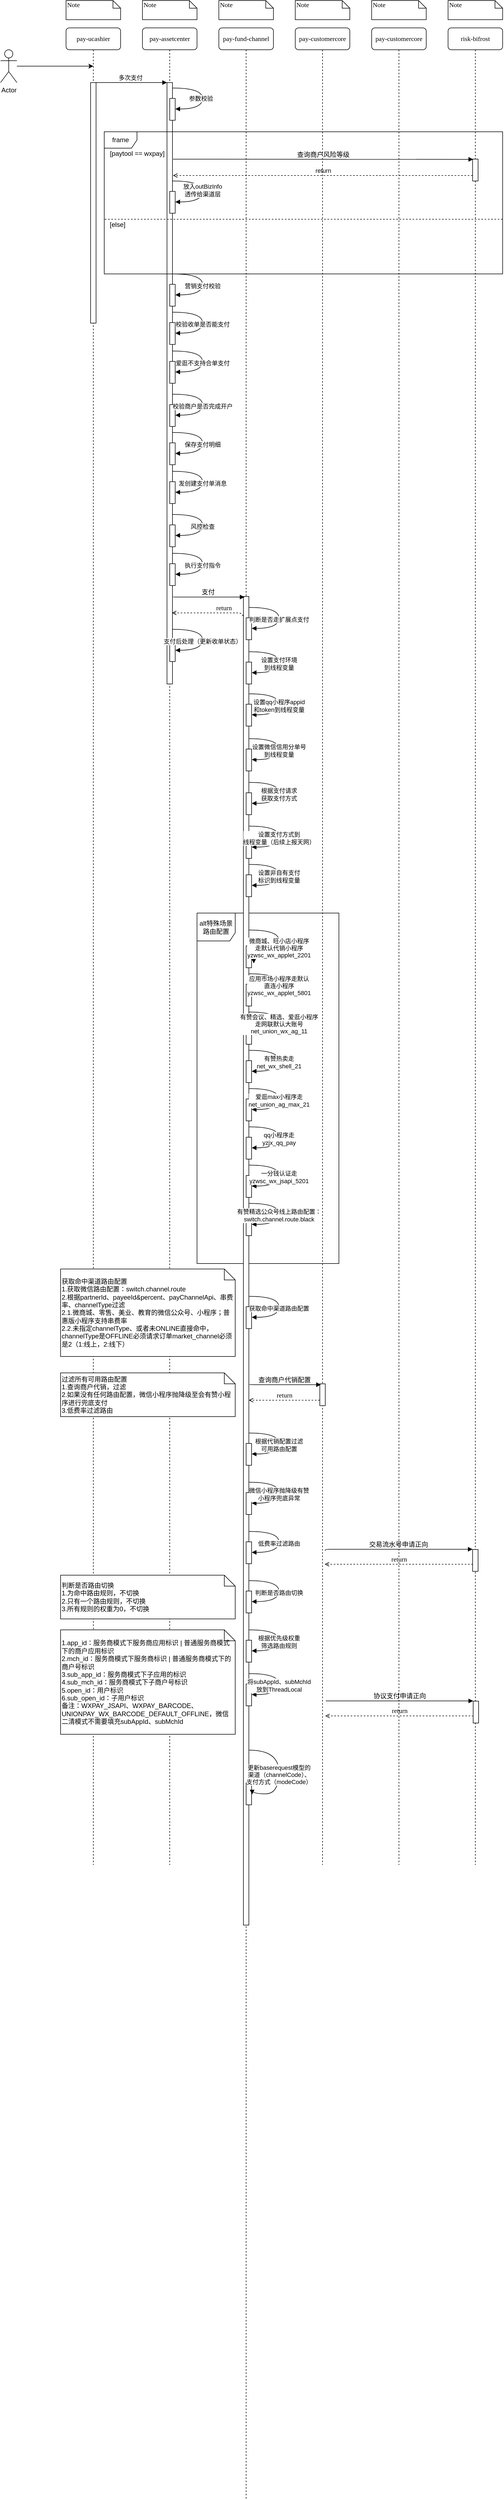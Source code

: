 <mxfile version="14.9.9" type="github">
  <diagram id="kW06Qgidbk0OTePyhjzd" name="第 1 页">
    <mxGraphModel dx="1426" dy="771" grid="1" gridSize="10" guides="1" tooltips="1" connect="1" arrows="1" fold="1" page="1" pageScale="1" pageWidth="2500" pageHeight="4000" math="0" shadow="0">
      <root>
        <mxCell id="0" />
        <mxCell id="1" parent="0" />
        <mxCell id="lfuquiuAlMo9zvZJqDUm-1" value="alt特殊场景路由配置" style="shape=umlFrame;whiteSpace=wrap;html=1;width=70;height=51;" vertex="1" parent="1">
          <mxGeometry x="760" y="1789" width="260" height="641" as="geometry" />
        </mxCell>
        <mxCell id="XzQIP6qpDgnseQ4LIaWj-1" value="&lt;span&gt;&lt;font style=&quot;font-size: 12px&quot;&gt;pay-assetcenter&lt;/font&gt;&lt;/span&gt;" style="shape=umlLifeline;perimeter=lifelinePerimeter;whiteSpace=wrap;html=1;container=0;collapsible=0;recursiveResize=0;outlineConnect=0;rounded=1;shadow=0;comic=0;labelBackgroundColor=none;strokeWidth=1;fontFamily=Verdana;fontSize=12;align=center;" parent="1" vertex="1">
          <mxGeometry x="660" y="170" width="100" height="3360" as="geometry" />
        </mxCell>
        <mxCell id="XzQIP6qpDgnseQ4LIaWj-2" value="" style="html=1;points=[];perimeter=orthogonalPerimeter;rounded=0;shadow=0;comic=0;labelBackgroundColor=none;strokeWidth=1;fontFamily=Verdana;fontSize=12;align=center;" parent="1" vertex="1">
          <mxGeometry x="705" y="270" width="10" height="1100" as="geometry" />
        </mxCell>
        <mxCell id="XzQIP6qpDgnseQ4LIaWj-3" value="risk-bifrost" style="shape=umlLifeline;perimeter=lifelinePerimeter;whiteSpace=wrap;html=1;container=0;collapsible=0;recursiveResize=0;outlineConnect=0;rounded=1;shadow=0;comic=0;labelBackgroundColor=none;strokeWidth=1;fontFamily=Verdana;fontSize=12;align=center;" parent="1" vertex="1">
          <mxGeometry x="1220" y="170" width="100" height="3360" as="geometry" />
        </mxCell>
        <mxCell id="XzQIP6qpDgnseQ4LIaWj-4" value="pay-fund-channel" style="shape=umlLifeline;perimeter=lifelinePerimeter;whiteSpace=wrap;html=1;container=1;collapsible=0;recursiveResize=0;outlineConnect=0;rounded=1;shadow=0;comic=0;labelBackgroundColor=none;strokeWidth=1;fontFamily=Verdana;fontSize=12;align=center;" parent="1" vertex="1">
          <mxGeometry x="800" y="170" width="100" height="4520" as="geometry" />
        </mxCell>
        <mxCell id="XzQIP6qpDgnseQ4LIaWj-6" value="pay-customercore" style="shape=umlLifeline;perimeter=lifelinePerimeter;whiteSpace=wrap;html=1;container=1;collapsible=0;recursiveResize=0;outlineConnect=0;rounded=1;shadow=0;comic=0;labelBackgroundColor=none;strokeWidth=1;fontFamily=Verdana;fontSize=12;align=center;" parent="1" vertex="1">
          <mxGeometry x="1080" y="170" width="100" height="3360" as="geometry" />
        </mxCell>
        <mxCell id="XzQIP6qpDgnseQ4LIaWj-10" value="&lt;font style=&quot;font-size: 12px&quot;&gt;pay-ucashier&lt;/font&gt;" style="shape=umlLifeline;perimeter=lifelinePerimeter;whiteSpace=wrap;html=1;container=1;collapsible=0;recursiveResize=0;outlineConnect=0;rounded=1;shadow=0;comic=0;labelBackgroundColor=none;strokeWidth=1;fontFamily=Verdana;fontSize=12;align=center;" parent="1" vertex="1">
          <mxGeometry x="520" y="170" width="100" height="3360" as="geometry" />
        </mxCell>
        <mxCell id="XzQIP6qpDgnseQ4LIaWj-11" value="" style="html=1;points=[];perimeter=orthogonalPerimeter;rounded=0;shadow=0;comic=0;labelBackgroundColor=none;strokeWidth=1;fontFamily=Verdana;fontSize=12;align=center;" parent="XzQIP6qpDgnseQ4LIaWj-10" vertex="1">
          <mxGeometry x="45" y="100" width="10" height="440" as="geometry" />
        </mxCell>
        <mxCell id="XzQIP6qpDgnseQ4LIaWj-12" value="Note" style="shape=note;whiteSpace=wrap;html=1;size=14;verticalAlign=top;align=left;spacingTop=-6;rounded=0;shadow=0;comic=0;labelBackgroundColor=none;strokeWidth=1;fontFamily=Verdana;fontSize=12" parent="1" vertex="1">
          <mxGeometry x="520" y="120" width="100" height="35" as="geometry" />
        </mxCell>
        <mxCell id="XzQIP6qpDgnseQ4LIaWj-13" value="Note" style="shape=note;whiteSpace=wrap;html=1;size=14;verticalAlign=top;align=left;spacingTop=-6;rounded=0;shadow=0;comic=0;labelBackgroundColor=none;strokeWidth=1;fontFamily=Verdana;fontSize=12" parent="1" vertex="1">
          <mxGeometry x="660" y="120" width="100" height="35" as="geometry" />
        </mxCell>
        <mxCell id="XzQIP6qpDgnseQ4LIaWj-14" value="Note" style="shape=note;whiteSpace=wrap;html=1;size=14;verticalAlign=top;align=left;spacingTop=-6;rounded=0;shadow=0;comic=0;labelBackgroundColor=none;strokeWidth=1;fontFamily=Verdana;fontSize=12" parent="1" vertex="1">
          <mxGeometry x="800" y="120" width="100" height="35" as="geometry" />
        </mxCell>
        <mxCell id="XzQIP6qpDgnseQ4LIaWj-15" value="Note" style="shape=note;whiteSpace=wrap;html=1;size=14;verticalAlign=top;align=left;spacingTop=-6;rounded=0;shadow=0;comic=0;labelBackgroundColor=none;strokeWidth=1;fontFamily=Verdana;fontSize=12" parent="1" vertex="1">
          <mxGeometry x="940" y="120" width="100" height="35" as="geometry" />
        </mxCell>
        <mxCell id="XzQIP6qpDgnseQ4LIaWj-16" value="Note" style="shape=note;whiteSpace=wrap;html=1;size=14;verticalAlign=top;align=left;spacingTop=-6;rounded=0;shadow=0;comic=0;labelBackgroundColor=none;strokeWidth=1;fontFamily=Verdana;fontSize=12" parent="1" vertex="1">
          <mxGeometry x="1080" y="120" width="100" height="35" as="geometry" />
        </mxCell>
        <mxCell id="XzQIP6qpDgnseQ4LIaWj-17" value="Note" style="shape=note;whiteSpace=wrap;html=1;size=14;verticalAlign=top;align=left;spacingTop=-6;rounded=0;shadow=0;comic=0;labelBackgroundColor=none;strokeWidth=1;fontFamily=Verdana;fontSize=12" parent="1" vertex="1">
          <mxGeometry x="1220" y="120" width="100" height="35" as="geometry" />
        </mxCell>
        <mxCell id="XzQIP6qpDgnseQ4LIaWj-18" value="" style="html=1;points=[];perimeter=orthogonalPerimeter;rounded=0;shadow=0;comic=0;labelBackgroundColor=none;strokeWidth=1;fontFamily=Verdana;fontSize=12;align=center;" parent="1" vertex="1">
          <mxGeometry x="1265" y="410" width="10" height="40" as="geometry" />
        </mxCell>
        <mxCell id="XzQIP6qpDgnseQ4LIaWj-19" value="查询商户风险等级" style="html=1;verticalAlign=bottom;endArrow=block;labelBackgroundColor=none;fontFamily=Verdana;fontSize=12;edgeStyle=elbowEdgeStyle;elbow=vertical;entryX=0.1;entryY=0.025;entryDx=0;entryDy=0;entryPerimeter=0;exitX=1.1;exitY=0.182;exitDx=0;exitDy=0;exitPerimeter=0;" parent="1" target="XzQIP6qpDgnseQ4LIaWj-18" edge="1">
          <mxGeometry relative="1" as="geometry">
            <mxPoint x="716" y="410.08" as="sourcePoint" />
            <mxPoint x="980" y="490" as="targetPoint" />
          </mxGeometry>
        </mxCell>
        <mxCell id="XzQIP6qpDgnseQ4LIaWj-20" value="多次支付" style="html=1;verticalAlign=bottom;endArrow=block;entryX=0;entryY=0;entryDx=0;entryDy=0;entryPerimeter=0;" parent="1" target="XzQIP6qpDgnseQ4LIaWj-2" edge="1">
          <mxGeometry width="80" relative="1" as="geometry">
            <mxPoint x="570" y="270" as="sourcePoint" />
            <mxPoint x="700" y="270" as="targetPoint" />
          </mxGeometry>
        </mxCell>
        <mxCell id="XzQIP6qpDgnseQ4LIaWj-21" value="" style="html=1;points=[];perimeter=orthogonalPerimeter;rounded=0;shadow=0;comic=0;labelBackgroundColor=none;strokeWidth=1;fontFamily=Verdana;fontSize=12;align=center;" parent="1" vertex="1">
          <mxGeometry x="710" y="299" width="10" height="40" as="geometry" />
        </mxCell>
        <mxCell id="XzQIP6qpDgnseQ4LIaWj-22" value="" style="html=1;verticalAlign=bottom;endArrow=block;labelBackgroundColor=none;fontFamily=Verdana;fontSize=12;elbow=vertical;edgeStyle=orthogonalEdgeStyle;curved=1;entryX=1;entryY=0.286;entryPerimeter=0;exitX=1.038;exitY=0.345;exitPerimeter=0;" parent="1" edge="1">
          <mxGeometry relative="1" as="geometry">
            <mxPoint x="715.333" y="280" as="sourcePoint" />
            <mxPoint x="720.333" y="318.333" as="targetPoint" />
            <Array as="points">
              <mxPoint x="770" y="280" />
              <mxPoint x="770" y="318" />
            </Array>
          </mxGeometry>
        </mxCell>
        <mxCell id="XzQIP6qpDgnseQ4LIaWj-23" value="参数校验" style="edgeLabel;html=1;align=center;verticalAlign=middle;resizable=0;points=[];" parent="XzQIP6qpDgnseQ4LIaWj-22" vertex="1" connectable="0">
          <mxGeometry x="0.033" y="-3" relative="1" as="geometry">
            <mxPoint as="offset" />
          </mxGeometry>
        </mxCell>
        <mxCell id="XzQIP6qpDgnseQ4LIaWj-24" value="return" style="html=1;verticalAlign=bottom;endArrow=open;dashed=1;endSize=6;entryX=1.1;entryY=0.25;entryDx=0;entryDy=0;entryPerimeter=0;" parent="1" edge="1">
          <mxGeometry relative="1" as="geometry">
            <mxPoint x="1265" y="440" as="sourcePoint" />
            <mxPoint x="716" y="440" as="targetPoint" />
          </mxGeometry>
        </mxCell>
        <mxCell id="XzQIP6qpDgnseQ4LIaWj-25" value="" style="html=1;points=[];perimeter=orthogonalPerimeter;rounded=0;shadow=0;comic=0;labelBackgroundColor=none;strokeWidth=1;fontFamily=Verdana;fontSize=12;align=center;" parent="1" vertex="1">
          <mxGeometry x="710" y="469" width="10" height="40" as="geometry" />
        </mxCell>
        <mxCell id="XzQIP6qpDgnseQ4LIaWj-26" value="" style="html=1;verticalAlign=bottom;endArrow=block;labelBackgroundColor=none;fontFamily=Verdana;fontSize=12;elbow=vertical;edgeStyle=orthogonalEdgeStyle;curved=1;entryX=1;entryY=0.286;entryPerimeter=0;exitX=1.038;exitY=0.345;exitPerimeter=0;" parent="1" edge="1">
          <mxGeometry relative="1" as="geometry">
            <mxPoint x="715.333" y="450" as="sourcePoint" />
            <mxPoint x="720.333" y="488.333" as="targetPoint" />
            <Array as="points">
              <mxPoint x="770" y="450" />
              <mxPoint x="770" y="488" />
            </Array>
          </mxGeometry>
        </mxCell>
        <mxCell id="XzQIP6qpDgnseQ4LIaWj-27" value="放入outBizInfo&lt;br&gt;透传给渠道层" style="edgeLabel;html=1;align=center;verticalAlign=middle;resizable=0;points=[];" parent="XzQIP6qpDgnseQ4LIaWj-26" vertex="1" connectable="0">
          <mxGeometry x="0.005" relative="1" as="geometry">
            <mxPoint as="offset" />
          </mxGeometry>
        </mxCell>
        <mxCell id="XzQIP6qpDgnseQ4LIaWj-28" value="" style="endArrow=none;html=1;edgeStyle=orthogonalEdgeStyle;dashed=1;" parent="1" edge="1">
          <mxGeometry relative="1" as="geometry">
            <mxPoint x="591" y="520" as="sourcePoint" />
            <mxPoint x="1320" y="520" as="targetPoint" />
          </mxGeometry>
        </mxCell>
        <mxCell id="XzQIP6qpDgnseQ4LIaWj-29" value="[else]" style="text;html=1;align=center;verticalAlign=middle;resizable=0;points=[];autosize=1;strokeColor=none;" parent="1" vertex="1">
          <mxGeometry x="594" y="520" width="40" height="20" as="geometry" />
        </mxCell>
        <mxCell id="XzQIP6qpDgnseQ4LIaWj-30" value="" style="html=1;points=[];perimeter=orthogonalPerimeter;rounded=0;shadow=0;comic=0;labelBackgroundColor=none;strokeWidth=1;fontFamily=Verdana;fontSize=12;align=center;" parent="1" vertex="1">
          <mxGeometry x="710" y="639" width="10" height="40" as="geometry" />
        </mxCell>
        <mxCell id="XzQIP6qpDgnseQ4LIaWj-31" value="" style="html=1;verticalAlign=bottom;endArrow=block;labelBackgroundColor=none;fontFamily=Verdana;fontSize=12;elbow=vertical;edgeStyle=orthogonalEdgeStyle;curved=1;entryX=1;entryY=0.286;entryPerimeter=0;exitX=1.038;exitY=0.345;exitPerimeter=0;" parent="1" edge="1">
          <mxGeometry relative="1" as="geometry">
            <mxPoint x="715.333" y="620" as="sourcePoint" />
            <mxPoint x="720.333" y="658.333" as="targetPoint" />
            <Array as="points">
              <mxPoint x="770" y="620" />
              <mxPoint x="770" y="658" />
            </Array>
          </mxGeometry>
        </mxCell>
        <mxCell id="XzQIP6qpDgnseQ4LIaWj-32" value="营销支付校验" style="edgeLabel;html=1;align=center;verticalAlign=middle;resizable=0;points=[];" parent="XzQIP6qpDgnseQ4LIaWj-31" vertex="1" connectable="0">
          <mxGeometry x="0.075" relative="1" as="geometry">
            <mxPoint as="offset" />
          </mxGeometry>
        </mxCell>
        <mxCell id="XzQIP6qpDgnseQ4LIaWj-33" value="" style="html=1;points=[];perimeter=orthogonalPerimeter;rounded=0;shadow=0;comic=0;labelBackgroundColor=none;strokeWidth=1;fontFamily=Verdana;fontSize=12;align=center;" parent="1" vertex="1">
          <mxGeometry x="710" y="709" width="10" height="40" as="geometry" />
        </mxCell>
        <mxCell id="XzQIP6qpDgnseQ4LIaWj-34" value="" style="html=1;verticalAlign=bottom;endArrow=block;labelBackgroundColor=none;fontFamily=Verdana;fontSize=12;elbow=vertical;edgeStyle=orthogonalEdgeStyle;curved=1;entryX=1;entryY=0.286;entryPerimeter=0;exitX=1.038;exitY=0.345;exitPerimeter=0;" parent="1" edge="1">
          <mxGeometry relative="1" as="geometry">
            <mxPoint x="715.333" y="690" as="sourcePoint" />
            <mxPoint x="720.333" y="728.333" as="targetPoint" />
            <Array as="points">
              <mxPoint x="770" y="690" />
              <mxPoint x="770" y="728" />
            </Array>
          </mxGeometry>
        </mxCell>
        <mxCell id="XzQIP6qpDgnseQ4LIaWj-35" value="校验收单是否能支付" style="edgeLabel;html=1;align=center;verticalAlign=middle;resizable=0;points=[];" parent="XzQIP6qpDgnseQ4LIaWj-34" vertex="1" connectable="0">
          <mxGeometry x="0.075" relative="1" as="geometry">
            <mxPoint as="offset" />
          </mxGeometry>
        </mxCell>
        <mxCell id="XzQIP6qpDgnseQ4LIaWj-36" value="" style="html=1;points=[];perimeter=orthogonalPerimeter;rounded=0;shadow=0;comic=0;labelBackgroundColor=none;strokeWidth=1;fontFamily=Verdana;fontSize=12;align=center;" parent="1" vertex="1">
          <mxGeometry x="710" y="780" width="10" height="40" as="geometry" />
        </mxCell>
        <mxCell id="XzQIP6qpDgnseQ4LIaWj-37" value="" style="html=1;verticalAlign=bottom;endArrow=block;labelBackgroundColor=none;fontFamily=Verdana;fontSize=12;elbow=vertical;edgeStyle=orthogonalEdgeStyle;curved=1;entryX=1;entryY=0.286;entryPerimeter=0;exitX=1.038;exitY=0.345;exitPerimeter=0;" parent="1" edge="1">
          <mxGeometry relative="1" as="geometry">
            <mxPoint x="715.333" y="761" as="sourcePoint" />
            <mxPoint x="720.333" y="799.333" as="targetPoint" />
            <Array as="points">
              <mxPoint x="770" y="761" />
              <mxPoint x="770" y="799" />
            </Array>
          </mxGeometry>
        </mxCell>
        <mxCell id="XzQIP6qpDgnseQ4LIaWj-38" value="爱逛不支持合单支付" style="edgeLabel;html=1;align=center;verticalAlign=middle;resizable=0;points=[];" parent="XzQIP6qpDgnseQ4LIaWj-37" vertex="1" connectable="0">
          <mxGeometry x="0.075" relative="1" as="geometry">
            <mxPoint as="offset" />
          </mxGeometry>
        </mxCell>
        <mxCell id="XzQIP6qpDgnseQ4LIaWj-39" value="" style="html=1;points=[];perimeter=orthogonalPerimeter;rounded=0;shadow=0;comic=0;labelBackgroundColor=none;strokeWidth=1;fontFamily=Verdana;fontSize=12;align=center;" parent="1" vertex="1">
          <mxGeometry x="710" y="859" width="10" height="40" as="geometry" />
        </mxCell>
        <mxCell id="XzQIP6qpDgnseQ4LIaWj-40" value="" style="html=1;verticalAlign=bottom;endArrow=block;labelBackgroundColor=none;fontFamily=Verdana;fontSize=12;elbow=vertical;edgeStyle=orthogonalEdgeStyle;curved=1;entryX=1;entryY=0.286;entryPerimeter=0;exitX=1.038;exitY=0.345;exitPerimeter=0;" parent="1" edge="1">
          <mxGeometry relative="1" as="geometry">
            <mxPoint x="715.333" y="840" as="sourcePoint" />
            <mxPoint x="720.333" y="878.333" as="targetPoint" />
            <Array as="points">
              <mxPoint x="770" y="840" />
              <mxPoint x="770" y="878" />
            </Array>
          </mxGeometry>
        </mxCell>
        <mxCell id="XzQIP6qpDgnseQ4LIaWj-41" value="校验商户是否完成开户" style="edgeLabel;html=1;align=center;verticalAlign=middle;resizable=0;points=[];" parent="XzQIP6qpDgnseQ4LIaWj-40" vertex="1" connectable="0">
          <mxGeometry x="0.075" relative="1" as="geometry">
            <mxPoint as="offset" />
          </mxGeometry>
        </mxCell>
        <mxCell id="XzQIP6qpDgnseQ4LIaWj-42" value="" style="html=1;points=[];perimeter=orthogonalPerimeter;rounded=0;shadow=0;comic=0;labelBackgroundColor=none;strokeWidth=1;fontFamily=Verdana;fontSize=12;align=center;" parent="1" vertex="1">
          <mxGeometry x="710" y="929" width="10" height="40" as="geometry" />
        </mxCell>
        <mxCell id="XzQIP6qpDgnseQ4LIaWj-43" value="" style="html=1;verticalAlign=bottom;endArrow=block;labelBackgroundColor=none;fontFamily=Verdana;fontSize=12;elbow=vertical;edgeStyle=orthogonalEdgeStyle;curved=1;entryX=1;entryY=0.286;entryPerimeter=0;exitX=1.038;exitY=0.345;exitPerimeter=0;" parent="1" edge="1">
          <mxGeometry relative="1" as="geometry">
            <mxPoint x="715.333" y="910" as="sourcePoint" />
            <mxPoint x="720.333" y="948.333" as="targetPoint" />
            <Array as="points">
              <mxPoint x="770" y="910" />
              <mxPoint x="770" y="948" />
            </Array>
          </mxGeometry>
        </mxCell>
        <mxCell id="XzQIP6qpDgnseQ4LIaWj-44" value="保存支付明细" style="edgeLabel;html=1;align=center;verticalAlign=middle;resizable=0;points=[];" parent="XzQIP6qpDgnseQ4LIaWj-43" vertex="1" connectable="0">
          <mxGeometry x="0.075" relative="1" as="geometry">
            <mxPoint as="offset" />
          </mxGeometry>
        </mxCell>
        <mxCell id="XzQIP6qpDgnseQ4LIaWj-45" value="" style="html=1;points=[];perimeter=orthogonalPerimeter;rounded=0;shadow=0;comic=0;labelBackgroundColor=none;strokeWidth=1;fontFamily=Verdana;fontSize=12;align=center;" parent="1" vertex="1">
          <mxGeometry x="710" y="1000" width="10" height="40" as="geometry" />
        </mxCell>
        <mxCell id="XzQIP6qpDgnseQ4LIaWj-46" value="" style="html=1;verticalAlign=bottom;endArrow=block;labelBackgroundColor=none;fontFamily=Verdana;fontSize=12;elbow=vertical;edgeStyle=orthogonalEdgeStyle;curved=1;entryX=1;entryY=0.286;entryPerimeter=0;exitX=1.038;exitY=0.345;exitPerimeter=0;" parent="1" edge="1">
          <mxGeometry relative="1" as="geometry">
            <mxPoint x="715.333" y="981" as="sourcePoint" />
            <mxPoint x="720.333" y="1019.333" as="targetPoint" />
            <Array as="points">
              <mxPoint x="770" y="981" />
              <mxPoint x="770" y="1019" />
            </Array>
          </mxGeometry>
        </mxCell>
        <mxCell id="XzQIP6qpDgnseQ4LIaWj-47" value="发创建支付单消息" style="edgeLabel;html=1;align=center;verticalAlign=middle;resizable=0;points=[];" parent="XzQIP6qpDgnseQ4LIaWj-46" vertex="1" connectable="0">
          <mxGeometry x="0.075" relative="1" as="geometry">
            <mxPoint as="offset" />
          </mxGeometry>
        </mxCell>
        <mxCell id="XzQIP6qpDgnseQ4LIaWj-48" value="" style="html=1;points=[];perimeter=orthogonalPerimeter;rounded=0;shadow=0;comic=0;labelBackgroundColor=none;strokeWidth=1;fontFamily=Verdana;fontSize=12;align=center;" parent="1" vertex="1">
          <mxGeometry x="710" y="1079" width="10" height="40" as="geometry" />
        </mxCell>
        <mxCell id="XzQIP6qpDgnseQ4LIaWj-49" value="" style="html=1;verticalAlign=bottom;endArrow=block;labelBackgroundColor=none;fontFamily=Verdana;fontSize=12;elbow=vertical;edgeStyle=orthogonalEdgeStyle;curved=1;entryX=1;entryY=0.286;entryPerimeter=0;exitX=1.038;exitY=0.345;exitPerimeter=0;" parent="1" edge="1">
          <mxGeometry relative="1" as="geometry">
            <mxPoint x="715.333" y="1060" as="sourcePoint" />
            <mxPoint x="720.333" y="1098.333" as="targetPoint" />
            <Array as="points">
              <mxPoint x="770" y="1060" />
              <mxPoint x="770" y="1098" />
            </Array>
          </mxGeometry>
        </mxCell>
        <mxCell id="XzQIP6qpDgnseQ4LIaWj-50" value="风控检查" style="edgeLabel;html=1;align=center;verticalAlign=middle;resizable=0;points=[];" parent="XzQIP6qpDgnseQ4LIaWj-49" vertex="1" connectable="0">
          <mxGeometry x="0.075" relative="1" as="geometry">
            <mxPoint as="offset" />
          </mxGeometry>
        </mxCell>
        <mxCell id="XzQIP6qpDgnseQ4LIaWj-51" value="" style="html=1;points=[];perimeter=orthogonalPerimeter;rounded=0;shadow=0;comic=0;labelBackgroundColor=none;strokeWidth=1;fontFamily=Verdana;fontSize=12;align=center;" parent="1" vertex="1">
          <mxGeometry x="710" y="1150" width="10" height="40" as="geometry" />
        </mxCell>
        <mxCell id="XzQIP6qpDgnseQ4LIaWj-52" value="" style="html=1;verticalAlign=bottom;endArrow=block;labelBackgroundColor=none;fontFamily=Verdana;fontSize=12;elbow=vertical;edgeStyle=orthogonalEdgeStyle;curved=1;entryX=1;entryY=0.286;entryPerimeter=0;exitX=1.038;exitY=0.345;exitPerimeter=0;" parent="1" edge="1">
          <mxGeometry relative="1" as="geometry">
            <mxPoint x="715.333" y="1131" as="sourcePoint" />
            <mxPoint x="720.333" y="1169.333" as="targetPoint" />
            <Array as="points">
              <mxPoint x="770" y="1131" />
              <mxPoint x="770" y="1169" />
            </Array>
          </mxGeometry>
        </mxCell>
        <mxCell id="XzQIP6qpDgnseQ4LIaWj-53" value="执行支付指令" style="edgeLabel;html=1;align=center;verticalAlign=middle;resizable=0;points=[];" parent="XzQIP6qpDgnseQ4LIaWj-52" vertex="1" connectable="0">
          <mxGeometry x="0.075" relative="1" as="geometry">
            <mxPoint as="offset" />
          </mxGeometry>
        </mxCell>
        <mxCell id="XzQIP6qpDgnseQ4LIaWj-54" value="" style="html=1;points=[];perimeter=orthogonalPerimeter;rounded=0;shadow=0;comic=0;labelBackgroundColor=none;strokeWidth=1;fontFamily=Verdana;fontSize=12;align=center;" parent="1" vertex="1">
          <mxGeometry x="710" y="1289" width="10" height="40" as="geometry" />
        </mxCell>
        <mxCell id="XzQIP6qpDgnseQ4LIaWj-55" value="" style="html=1;verticalAlign=bottom;endArrow=block;labelBackgroundColor=none;fontFamily=Verdana;fontSize=12;elbow=vertical;edgeStyle=orthogonalEdgeStyle;curved=1;entryX=1;entryY=0.286;entryPerimeter=0;exitX=1.038;exitY=0.345;exitPerimeter=0;" parent="1" edge="1">
          <mxGeometry relative="1" as="geometry">
            <mxPoint x="715.333" y="1270" as="sourcePoint" />
            <mxPoint x="720.333" y="1308.333" as="targetPoint" />
            <Array as="points">
              <mxPoint x="770" y="1270" />
              <mxPoint x="770" y="1308" />
            </Array>
          </mxGeometry>
        </mxCell>
        <mxCell id="XzQIP6qpDgnseQ4LIaWj-56" value="支付后处理（更新收单状态）" style="edgeLabel;html=1;align=center;verticalAlign=middle;resizable=0;points=[];" parent="XzQIP6qpDgnseQ4LIaWj-55" vertex="1" connectable="0">
          <mxGeometry x="0.075" relative="1" as="geometry">
            <mxPoint as="offset" />
          </mxGeometry>
        </mxCell>
        <mxCell id="XzQIP6qpDgnseQ4LIaWj-57" value="" style="html=1;points=[];perimeter=orthogonalPerimeter;rounded=0;shadow=0;comic=0;labelBackgroundColor=none;strokeColor=#000000;strokeWidth=1;fillColor=#FFFFFF;fontFamily=Verdana;fontSize=12;fontColor=#000000;align=center;" parent="1" vertex="1">
          <mxGeometry x="845" y="1210" width="10" height="2430" as="geometry" />
        </mxCell>
        <mxCell id="XzQIP6qpDgnseQ4LIaWj-58" value="支付" style="html=1;verticalAlign=bottom;endArrow=block;labelBackgroundColor=none;fontFamily=Verdana;fontSize=12;edgeStyle=elbowEdgeStyle;elbow=vertical;exitX=1;exitY=0.854;exitDx=0;exitDy=0;exitPerimeter=0;" parent="1" source="XzQIP6qpDgnseQ4LIaWj-2" edge="1">
          <mxGeometry relative="1" as="geometry">
            <mxPoint x="722" y="1210" as="sourcePoint" />
            <mxPoint x="847" y="1211" as="targetPoint" />
            <Array as="points">
              <mxPoint x="720" y="1211" />
            </Array>
          </mxGeometry>
        </mxCell>
        <mxCell id="XzQIP6qpDgnseQ4LIaWj-59" value="" style="html=1;points=[];perimeter=orthogonalPerimeter;rounded=0;shadow=0;comic=0;labelBackgroundColor=none;strokeWidth=1;fontFamily=Verdana;fontSize=12;align=center;" parent="1" vertex="1">
          <mxGeometry x="850" y="1249" width="10" height="40" as="geometry" />
        </mxCell>
        <mxCell id="XzQIP6qpDgnseQ4LIaWj-60" value="" style="html=1;verticalAlign=bottom;endArrow=block;labelBackgroundColor=none;fontFamily=Verdana;fontSize=12;elbow=vertical;edgeStyle=orthogonalEdgeStyle;curved=1;entryX=1;entryY=0.286;entryPerimeter=0;exitX=1.038;exitY=0.345;exitPerimeter=0;" parent="1" edge="1">
          <mxGeometry relative="1" as="geometry">
            <mxPoint x="855.333" y="1230" as="sourcePoint" />
            <mxPoint x="860.333" y="1268.333" as="targetPoint" />
            <Array as="points">
              <mxPoint x="910" y="1230" />
              <mxPoint x="910" y="1268" />
            </Array>
          </mxGeometry>
        </mxCell>
        <mxCell id="XzQIP6qpDgnseQ4LIaWj-61" value="判断是否走扩展点支付" style="edgeLabel;html=1;align=center;verticalAlign=middle;resizable=0;points=[];" parent="XzQIP6qpDgnseQ4LIaWj-60" vertex="1" connectable="0">
          <mxGeometry x="0.075" relative="1" as="geometry">
            <mxPoint as="offset" />
          </mxGeometry>
        </mxCell>
        <mxCell id="XzQIP6qpDgnseQ4LIaWj-63" value="return" style="html=1;verticalAlign=bottom;endArrow=open;dashed=1;endSize=6;labelBackgroundColor=none;fontFamily=Verdana;fontSize=12;edgeStyle=elbowEdgeStyle;elbow=vertical;exitX=0;exitY=0.037;exitDx=0;exitDy=0;exitPerimeter=0;" parent="1" source="XzQIP6qpDgnseQ4LIaWj-57" edge="1">
          <mxGeometry relative="1" as="geometry">
            <mxPoint x="714" y="1240" as="targetPoint" />
            <Array as="points">
              <mxPoint x="783.5" y="1240" />
              <mxPoint x="813.5" y="1240" />
            </Array>
            <mxPoint x="838.5" y="1240" as="sourcePoint" />
          </mxGeometry>
        </mxCell>
        <mxCell id="XzQIP6qpDgnseQ4LIaWj-131" value="" style="html=1;points=[];perimeter=orthogonalPerimeter;rounded=0;shadow=0;comic=0;labelBackgroundColor=none;strokeWidth=1;fontFamily=Verdana;fontSize=12;align=center;" parent="1" vertex="1">
          <mxGeometry x="1265" y="2953" width="10" height="40" as="geometry" />
        </mxCell>
        <mxCell id="XzQIP6qpDgnseQ4LIaWj-132" value="交易流水号申请正向" style="html=1;verticalAlign=bottom;endArrow=block;labelBackgroundColor=none;fontFamily=Verdana;fontSize=12;edgeStyle=elbowEdgeStyle;elbow=vertical;exitX=1;exitY=0.74;exitDx=0;exitDy=0;exitPerimeter=0;" parent="1" edge="1">
          <mxGeometry relative="1" as="geometry">
            <mxPoint x="995" y="2955.2" as="sourcePoint" />
            <mxPoint x="1265" y="2953" as="targetPoint" />
            <Array as="points">
              <mxPoint x="1005" y="2952.6" />
            </Array>
          </mxGeometry>
        </mxCell>
        <mxCell id="XzQIP6qpDgnseQ4LIaWj-133" value="return" style="html=1;verticalAlign=bottom;endArrow=open;dashed=1;endSize=6;labelBackgroundColor=none;fontFamily=Verdana;fontSize=12;edgeStyle=elbowEdgeStyle;elbow=vertical;exitX=0;exitY=0.7;exitDx=0;exitDy=0;exitPerimeter=0;" parent="1" source="XzQIP6qpDgnseQ4LIaWj-131" edge="1">
          <mxGeometry relative="1" as="geometry">
            <mxPoint x="994" y="2980" as="targetPoint" />
            <Array as="points">
              <mxPoint x="1204" y="2980" />
              <mxPoint x="1234" y="2980" />
            </Array>
            <mxPoint x="1259" y="2980" as="sourcePoint" />
          </mxGeometry>
        </mxCell>
        <mxCell id="XzQIP6qpDgnseQ4LIaWj-143" value="" style="html=1;points=[];perimeter=orthogonalPerimeter;rounded=0;shadow=0;comic=0;labelBackgroundColor=none;strokeWidth=1;fontFamily=Verdana;fontSize=12;align=center;" parent="1" vertex="1">
          <mxGeometry x="1266" y="3230.4" width="10" height="40" as="geometry" />
        </mxCell>
        <mxCell id="XzQIP6qpDgnseQ4LIaWj-144" value="协议支付申请正向" style="html=1;verticalAlign=bottom;endArrow=block;labelBackgroundColor=none;fontFamily=Verdana;fontSize=12;edgeStyle=elbowEdgeStyle;elbow=vertical;" parent="1" edge="1">
          <mxGeometry relative="1" as="geometry">
            <mxPoint x="996" y="3230" as="sourcePoint" />
            <mxPoint x="1266" y="3230.4" as="targetPoint" />
            <Array as="points">
              <mxPoint x="1006" y="3230" />
            </Array>
          </mxGeometry>
        </mxCell>
        <mxCell id="XzQIP6qpDgnseQ4LIaWj-145" value="return" style="html=1;verticalAlign=bottom;endArrow=open;dashed=1;endSize=6;labelBackgroundColor=none;fontFamily=Verdana;fontSize=12;edgeStyle=elbowEdgeStyle;elbow=vertical;exitX=0;exitY=0.7;exitDx=0;exitDy=0;exitPerimeter=0;" parent="1" source="XzQIP6qpDgnseQ4LIaWj-143" edge="1">
          <mxGeometry relative="1" as="geometry">
            <mxPoint x="995" y="3257.4" as="targetPoint" />
            <Array as="points">
              <mxPoint x="1205" y="3257.4" />
              <mxPoint x="1235" y="3257.4" />
            </Array>
            <mxPoint x="1260" y="3257.4" as="sourcePoint" />
          </mxGeometry>
        </mxCell>
        <mxCell id="XzQIP6qpDgnseQ4LIaWj-146" value="" style="edgeStyle=orthogonalEdgeStyle;rounded=0;orthogonalLoop=1;jettySize=auto;html=1;" parent="1" source="XzQIP6qpDgnseQ4LIaWj-147" edge="1">
          <mxGeometry relative="1" as="geometry">
            <mxPoint x="570" y="240" as="targetPoint" />
            <Array as="points">
              <mxPoint x="540" y="240" />
              <mxPoint x="540" y="240" />
            </Array>
          </mxGeometry>
        </mxCell>
        <mxCell id="XzQIP6qpDgnseQ4LIaWj-147" value="Actor" style="shape=umlActor;verticalLabelPosition=bottom;verticalAlign=top;html=1;" parent="1" vertex="1">
          <mxGeometry x="400" y="210" width="30" height="60" as="geometry" />
        </mxCell>
        <mxCell id="XzQIP6qpDgnseQ4LIaWj-148" value="" style="html=1;points=[];perimeter=orthogonalPerimeter;rounded=0;shadow=0;comic=0;labelBackgroundColor=none;strokeWidth=1;fontFamily=Verdana;fontSize=12;align=center;" parent="1" vertex="1">
          <mxGeometry x="850" y="1330" width="10" height="40" as="geometry" />
        </mxCell>
        <mxCell id="XzQIP6qpDgnseQ4LIaWj-149" value="" style="html=1;verticalAlign=bottom;endArrow=block;labelBackgroundColor=none;fontFamily=Verdana;fontSize=12;elbow=vertical;edgeStyle=orthogonalEdgeStyle;curved=1;entryX=1;entryY=0.286;entryPerimeter=0;exitX=1.038;exitY=0.345;exitPerimeter=0;" parent="1" edge="1">
          <mxGeometry relative="1" as="geometry">
            <mxPoint x="855.333" y="1311" as="sourcePoint" />
            <mxPoint x="860.333" y="1349.333" as="targetPoint" />
            <Array as="points">
              <mxPoint x="910" y="1311" />
              <mxPoint x="910" y="1349" />
            </Array>
          </mxGeometry>
        </mxCell>
        <mxCell id="XzQIP6qpDgnseQ4LIaWj-150" value="设置支付环境&lt;br&gt;到线程变量" style="edgeLabel;html=1;align=center;verticalAlign=middle;resizable=0;points=[];" parent="XzQIP6qpDgnseQ4LIaWj-149" vertex="1" connectable="0">
          <mxGeometry x="0.075" relative="1" as="geometry">
            <mxPoint as="offset" />
          </mxGeometry>
        </mxCell>
        <mxCell id="XzQIP6qpDgnseQ4LIaWj-151" value="" style="html=1;points=[];perimeter=orthogonalPerimeter;rounded=0;shadow=0;comic=0;labelBackgroundColor=none;strokeWidth=1;fontFamily=Verdana;fontSize=12;align=center;" parent="1" vertex="1">
          <mxGeometry x="850" y="1407" width="10" height="40" as="geometry" />
        </mxCell>
        <mxCell id="XzQIP6qpDgnseQ4LIaWj-152" value="" style="html=1;verticalAlign=bottom;endArrow=block;labelBackgroundColor=none;fontFamily=Verdana;fontSize=12;elbow=vertical;edgeStyle=orthogonalEdgeStyle;curved=1;entryX=1;entryY=0.286;entryPerimeter=0;exitX=1.038;exitY=0.345;exitPerimeter=0;" parent="1" edge="1">
          <mxGeometry relative="1" as="geometry">
            <mxPoint x="855.333" y="1388" as="sourcePoint" />
            <mxPoint x="860.333" y="1426.333" as="targetPoint" />
            <Array as="points">
              <mxPoint x="910" y="1388" />
              <mxPoint x="910" y="1426" />
            </Array>
          </mxGeometry>
        </mxCell>
        <mxCell id="XzQIP6qpDgnseQ4LIaWj-153" value="设置qq小程序appid&lt;br&gt;和token到线程变量" style="edgeLabel;html=1;align=center;verticalAlign=middle;resizable=0;points=[];" parent="XzQIP6qpDgnseQ4LIaWj-152" vertex="1" connectable="0">
          <mxGeometry x="0.075" relative="1" as="geometry">
            <mxPoint as="offset" />
          </mxGeometry>
        </mxCell>
        <mxCell id="XzQIP6qpDgnseQ4LIaWj-154" value="" style="html=1;points=[];perimeter=orthogonalPerimeter;rounded=0;shadow=0;comic=0;labelBackgroundColor=none;strokeWidth=1;fontFamily=Verdana;fontSize=12;align=center;" parent="1" vertex="1">
          <mxGeometry x="850" y="1489" width="10" height="40" as="geometry" />
        </mxCell>
        <mxCell id="XzQIP6qpDgnseQ4LIaWj-155" value="" style="html=1;verticalAlign=bottom;endArrow=block;labelBackgroundColor=none;fontFamily=Verdana;fontSize=12;elbow=vertical;edgeStyle=orthogonalEdgeStyle;curved=1;entryX=1;entryY=0.286;entryPerimeter=0;exitX=1.038;exitY=0.345;exitPerimeter=0;" parent="1" edge="1">
          <mxGeometry relative="1" as="geometry">
            <mxPoint x="855.333" y="1470" as="sourcePoint" />
            <mxPoint x="860.333" y="1508.333" as="targetPoint" />
            <Array as="points">
              <mxPoint x="910" y="1470" />
              <mxPoint x="910" y="1508" />
            </Array>
          </mxGeometry>
        </mxCell>
        <mxCell id="XzQIP6qpDgnseQ4LIaWj-156" value="设置微信信用分单号&lt;br&gt;到线程变量" style="edgeLabel;html=1;align=center;verticalAlign=middle;resizable=0;points=[];" parent="XzQIP6qpDgnseQ4LIaWj-155" vertex="1" connectable="0">
          <mxGeometry x="0.075" relative="1" as="geometry">
            <mxPoint as="offset" />
          </mxGeometry>
        </mxCell>
        <mxCell id="XzQIP6qpDgnseQ4LIaWj-157" value="" style="html=1;points=[];perimeter=orthogonalPerimeter;rounded=0;shadow=0;comic=0;labelBackgroundColor=none;strokeWidth=1;fontFamily=Verdana;fontSize=12;align=center;" parent="1" vertex="1">
          <mxGeometry x="850" y="1569" width="10" height="40" as="geometry" />
        </mxCell>
        <mxCell id="XzQIP6qpDgnseQ4LIaWj-158" value="" style="html=1;verticalAlign=bottom;endArrow=block;labelBackgroundColor=none;fontFamily=Verdana;fontSize=12;elbow=vertical;edgeStyle=orthogonalEdgeStyle;curved=1;entryX=1;entryY=0.286;entryPerimeter=0;exitX=1.038;exitY=0.345;exitPerimeter=0;" parent="1" edge="1">
          <mxGeometry relative="1" as="geometry">
            <mxPoint x="855.333" y="1550" as="sourcePoint" />
            <mxPoint x="860.333" y="1588.333" as="targetPoint" />
            <Array as="points">
              <mxPoint x="910" y="1550" />
              <mxPoint x="910" y="1588" />
            </Array>
          </mxGeometry>
        </mxCell>
        <mxCell id="XzQIP6qpDgnseQ4LIaWj-159" value="根据支付请求&lt;br&gt;获取支付方式" style="edgeLabel;html=1;align=center;verticalAlign=middle;resizable=0;points=[];" parent="XzQIP6qpDgnseQ4LIaWj-158" vertex="1" connectable="0">
          <mxGeometry x="0.075" relative="1" as="geometry">
            <mxPoint as="offset" />
          </mxGeometry>
        </mxCell>
        <mxCell id="XzQIP6qpDgnseQ4LIaWj-160" value="" style="html=1;points=[];perimeter=orthogonalPerimeter;rounded=0;shadow=0;comic=0;labelBackgroundColor=none;strokeWidth=1;fontFamily=Verdana;fontSize=12;align=center;" parent="1" vertex="1">
          <mxGeometry x="850" y="1649" width="10" height="40" as="geometry" />
        </mxCell>
        <mxCell id="XzQIP6qpDgnseQ4LIaWj-161" value="" style="html=1;verticalAlign=bottom;endArrow=block;labelBackgroundColor=none;fontFamily=Verdana;fontSize=12;elbow=vertical;edgeStyle=orthogonalEdgeStyle;curved=1;entryX=1;entryY=0.286;entryPerimeter=0;exitX=1.038;exitY=0.345;exitPerimeter=0;" parent="1" edge="1">
          <mxGeometry relative="1" as="geometry">
            <mxPoint x="855.333" y="1630" as="sourcePoint" />
            <mxPoint x="860.333" y="1668.333" as="targetPoint" />
            <Array as="points">
              <mxPoint x="910" y="1630" />
              <mxPoint x="910" y="1668" />
            </Array>
          </mxGeometry>
        </mxCell>
        <mxCell id="XzQIP6qpDgnseQ4LIaWj-162" value="设置支付方式到&lt;br&gt;线程变量（后续上报天网）" style="edgeLabel;html=1;align=center;verticalAlign=middle;resizable=0;points=[];" parent="XzQIP6qpDgnseQ4LIaWj-161" vertex="1" connectable="0">
          <mxGeometry x="0.075" relative="1" as="geometry">
            <mxPoint as="offset" />
          </mxGeometry>
        </mxCell>
        <mxCell id="XzQIP6qpDgnseQ4LIaWj-163" value="" style="html=1;points=[];perimeter=orthogonalPerimeter;rounded=0;shadow=0;comic=0;labelBackgroundColor=none;strokeWidth=1;fontFamily=Verdana;fontSize=12;align=center;" parent="1" vertex="1">
          <mxGeometry x="850" y="1719" width="10" height="40" as="geometry" />
        </mxCell>
        <mxCell id="XzQIP6qpDgnseQ4LIaWj-164" value="" style="html=1;verticalAlign=bottom;endArrow=block;labelBackgroundColor=none;fontFamily=Verdana;fontSize=12;elbow=vertical;edgeStyle=orthogonalEdgeStyle;curved=1;entryX=1;entryY=0.286;entryPerimeter=0;exitX=1.038;exitY=0.345;exitPerimeter=0;" parent="1" edge="1">
          <mxGeometry relative="1" as="geometry">
            <mxPoint x="855.333" y="1700" as="sourcePoint" />
            <mxPoint x="860.333" y="1738.333" as="targetPoint" />
            <Array as="points">
              <mxPoint x="910" y="1700" />
              <mxPoint x="910" y="1738" />
            </Array>
          </mxGeometry>
        </mxCell>
        <mxCell id="XzQIP6qpDgnseQ4LIaWj-165" value="设置非自有支付&lt;br&gt;标识到线程变量" style="edgeLabel;html=1;align=center;verticalAlign=middle;resizable=0;points=[];" parent="XzQIP6qpDgnseQ4LIaWj-164" vertex="1" connectable="0">
          <mxGeometry x="0.075" relative="1" as="geometry">
            <mxPoint as="offset" />
          </mxGeometry>
        </mxCell>
        <mxCell id="CDEZrAH9GU6wmxjDfpgE-1" value="" style="html=1;points=[];perimeter=orthogonalPerimeter;rounded=0;shadow=0;comic=0;labelBackgroundColor=none;strokeWidth=1;fontFamily=Verdana;fontSize=12;align=center;" parent="1" vertex="1">
          <mxGeometry x="850" y="1849" width="10" height="40" as="geometry" />
        </mxCell>
        <mxCell id="CDEZrAH9GU6wmxjDfpgE-2" value="" style="html=1;verticalAlign=bottom;endArrow=block;labelBackgroundColor=none;fontFamily=Verdana;fontSize=12;elbow=vertical;edgeStyle=orthogonalEdgeStyle;curved=1;entryX=1.4;entryY=0.8;entryPerimeter=0;exitX=1.038;exitY=0.345;exitPerimeter=0;entryDx=0;entryDy=0;" parent="1" target="CDEZrAH9GU6wmxjDfpgE-1" edge="1">
          <mxGeometry relative="1" as="geometry">
            <mxPoint x="855.333" y="1820" as="sourcePoint" />
            <mxPoint x="860.333" y="1858.333" as="targetPoint" />
            <Array as="points">
              <mxPoint x="910" y="1820" />
              <mxPoint x="910" y="1858" />
              <mxPoint x="864" y="1858" />
            </Array>
          </mxGeometry>
        </mxCell>
        <mxCell id="CDEZrAH9GU6wmxjDfpgE-3" value="微商城、旺小店小程序&lt;br&gt;走默认代销小程序&lt;br&gt;yzwsc_wx_applet_2201" style="edgeLabel;html=1;align=center;verticalAlign=middle;resizable=0;points=[];" parent="CDEZrAH9GU6wmxjDfpgE-2" vertex="1" connectable="0">
          <mxGeometry x="0.075" relative="1" as="geometry">
            <mxPoint as="offset" />
          </mxGeometry>
        </mxCell>
        <mxCell id="CDEZrAH9GU6wmxjDfpgE-4" value="" style="html=1;points=[];perimeter=orthogonalPerimeter;rounded=0;shadow=0;comic=0;labelBackgroundColor=none;strokeWidth=1;fontFamily=Verdana;fontSize=12;align=center;" parent="1" vertex="1">
          <mxGeometry x="850" y="1919" width="10" height="40" as="geometry" />
        </mxCell>
        <mxCell id="CDEZrAH9GU6wmxjDfpgE-5" value="" style="html=1;verticalAlign=bottom;endArrow=block;labelBackgroundColor=none;fontFamily=Verdana;fontSize=12;elbow=vertical;edgeStyle=orthogonalEdgeStyle;curved=1;entryX=1;entryY=0.286;entryPerimeter=0;exitX=1.038;exitY=0.345;exitPerimeter=0;" parent="1" edge="1">
          <mxGeometry relative="1" as="geometry">
            <mxPoint x="855.333" y="1900" as="sourcePoint" />
            <mxPoint x="860.333" y="1938.333" as="targetPoint" />
            <Array as="points">
              <mxPoint x="910" y="1900" />
              <mxPoint x="910" y="1938" />
            </Array>
          </mxGeometry>
        </mxCell>
        <mxCell id="CDEZrAH9GU6wmxjDfpgE-6" value="应用市场小程序走默认&lt;br&gt;直连小程序&lt;br&gt;yzwsc_wx_applet_5801" style="edgeLabel;html=1;align=center;verticalAlign=middle;resizable=0;points=[];" parent="CDEZrAH9GU6wmxjDfpgE-5" vertex="1" connectable="0">
          <mxGeometry x="0.075" relative="1" as="geometry">
            <mxPoint as="offset" />
          </mxGeometry>
        </mxCell>
        <mxCell id="CDEZrAH9GU6wmxjDfpgE-7" value="" style="html=1;points=[];perimeter=orthogonalPerimeter;rounded=0;shadow=0;comic=0;labelBackgroundColor=none;strokeWidth=1;fontFamily=Verdana;fontSize=12;align=center;" parent="1" vertex="1">
          <mxGeometry x="850" y="1989" width="10" height="40" as="geometry" />
        </mxCell>
        <mxCell id="CDEZrAH9GU6wmxjDfpgE-8" value="" style="html=1;verticalAlign=bottom;endArrow=block;labelBackgroundColor=none;fontFamily=Verdana;fontSize=12;elbow=vertical;edgeStyle=orthogonalEdgeStyle;curved=1;entryX=1;entryY=0.286;entryPerimeter=0;exitX=1.038;exitY=0.345;exitPerimeter=0;" parent="1" edge="1">
          <mxGeometry relative="1" as="geometry">
            <mxPoint x="855.333" y="1970" as="sourcePoint" />
            <mxPoint x="860.333" y="2008.333" as="targetPoint" />
            <Array as="points">
              <mxPoint x="910" y="1970" />
              <mxPoint x="910" y="2008" />
            </Array>
          </mxGeometry>
        </mxCell>
        <mxCell id="CDEZrAH9GU6wmxjDfpgE-9" value="有赞会议、精选、爱逛小程序&lt;br&gt;走网联默认大账号&lt;br&gt;net_union_wx_ag_11" style="edgeLabel;html=1;align=center;verticalAlign=middle;resizable=0;points=[];" parent="CDEZrAH9GU6wmxjDfpgE-8" vertex="1" connectable="0">
          <mxGeometry x="0.075" relative="1" as="geometry">
            <mxPoint as="offset" />
          </mxGeometry>
        </mxCell>
        <mxCell id="CDEZrAH9GU6wmxjDfpgE-10" value="" style="html=1;points=[];perimeter=orthogonalPerimeter;rounded=0;shadow=0;comic=0;labelBackgroundColor=none;strokeWidth=1;fontFamily=Verdana;fontSize=12;align=center;" parent="1" vertex="1">
          <mxGeometry x="850" y="2059" width="10" height="40" as="geometry" />
        </mxCell>
        <mxCell id="CDEZrAH9GU6wmxjDfpgE-11" value="" style="html=1;verticalAlign=bottom;endArrow=block;labelBackgroundColor=none;fontFamily=Verdana;fontSize=12;elbow=vertical;edgeStyle=orthogonalEdgeStyle;curved=1;entryX=1;entryY=0.286;entryPerimeter=0;exitX=1.038;exitY=0.345;exitPerimeter=0;" parent="1" edge="1">
          <mxGeometry relative="1" as="geometry">
            <mxPoint x="855.333" y="2040" as="sourcePoint" />
            <mxPoint x="860.333" y="2078.333" as="targetPoint" />
            <Array as="points">
              <mxPoint x="910" y="2040" />
              <mxPoint x="910" y="2078" />
            </Array>
          </mxGeometry>
        </mxCell>
        <mxCell id="CDEZrAH9GU6wmxjDfpgE-12" value="有赞热卖走&lt;br&gt;net_wx_shell_21" style="edgeLabel;html=1;align=center;verticalAlign=middle;resizable=0;points=[];" parent="CDEZrAH9GU6wmxjDfpgE-11" vertex="1" connectable="0">
          <mxGeometry x="0.075" relative="1" as="geometry">
            <mxPoint as="offset" />
          </mxGeometry>
        </mxCell>
        <mxCell id="CDEZrAH9GU6wmxjDfpgE-13" value="" style="html=1;points=[];perimeter=orthogonalPerimeter;rounded=0;shadow=0;comic=0;labelBackgroundColor=none;strokeWidth=1;fontFamily=Verdana;fontSize=12;align=center;" parent="1" vertex="1">
          <mxGeometry x="850" y="2129" width="10" height="40" as="geometry" />
        </mxCell>
        <mxCell id="CDEZrAH9GU6wmxjDfpgE-14" value="" style="html=1;verticalAlign=bottom;endArrow=block;labelBackgroundColor=none;fontFamily=Verdana;fontSize=12;elbow=vertical;edgeStyle=orthogonalEdgeStyle;curved=1;entryX=1;entryY=0.286;entryPerimeter=0;exitX=1.038;exitY=0.345;exitPerimeter=0;" parent="1" edge="1">
          <mxGeometry relative="1" as="geometry">
            <mxPoint x="855.333" y="2110" as="sourcePoint" />
            <mxPoint x="860.333" y="2148.333" as="targetPoint" />
            <Array as="points">
              <mxPoint x="910" y="2110" />
              <mxPoint x="910" y="2148" />
            </Array>
          </mxGeometry>
        </mxCell>
        <mxCell id="CDEZrAH9GU6wmxjDfpgE-15" value="爱逛max小程序走&lt;br&gt;net_union_ag_max_21" style="edgeLabel;html=1;align=center;verticalAlign=middle;resizable=0;points=[];" parent="CDEZrAH9GU6wmxjDfpgE-14" vertex="1" connectable="0">
          <mxGeometry x="0.075" relative="1" as="geometry">
            <mxPoint as="offset" />
          </mxGeometry>
        </mxCell>
        <mxCell id="CDEZrAH9GU6wmxjDfpgE-16" value="" style="html=1;points=[];perimeter=orthogonalPerimeter;rounded=0;shadow=0;comic=0;labelBackgroundColor=none;strokeWidth=1;fontFamily=Verdana;fontSize=12;align=center;" parent="1" vertex="1">
          <mxGeometry x="850" y="2199" width="10" height="40" as="geometry" />
        </mxCell>
        <mxCell id="CDEZrAH9GU6wmxjDfpgE-17" value="" style="html=1;verticalAlign=bottom;endArrow=block;labelBackgroundColor=none;fontFamily=Verdana;fontSize=12;elbow=vertical;edgeStyle=orthogonalEdgeStyle;curved=1;entryX=1;entryY=0.286;entryPerimeter=0;exitX=1.038;exitY=0.345;exitPerimeter=0;" parent="1" edge="1">
          <mxGeometry relative="1" as="geometry">
            <mxPoint x="855.333" y="2180" as="sourcePoint" />
            <mxPoint x="860.333" y="2218.333" as="targetPoint" />
            <Array as="points">
              <mxPoint x="910" y="2180" />
              <mxPoint x="910" y="2218" />
            </Array>
          </mxGeometry>
        </mxCell>
        <mxCell id="CDEZrAH9GU6wmxjDfpgE-18" value="qq小程序走&lt;br&gt;yzjx_qq_pay" style="edgeLabel;html=1;align=center;verticalAlign=middle;resizable=0;points=[];" parent="CDEZrAH9GU6wmxjDfpgE-17" vertex="1" connectable="0">
          <mxGeometry x="0.075" relative="1" as="geometry">
            <mxPoint as="offset" />
          </mxGeometry>
        </mxCell>
        <mxCell id="CDEZrAH9GU6wmxjDfpgE-19" value="" style="html=1;points=[];perimeter=orthogonalPerimeter;rounded=0;shadow=0;comic=0;labelBackgroundColor=none;strokeWidth=1;fontFamily=Verdana;fontSize=12;align=center;" parent="1" vertex="1">
          <mxGeometry x="850" y="2269" width="10" height="40" as="geometry" />
        </mxCell>
        <mxCell id="CDEZrAH9GU6wmxjDfpgE-20" value="" style="html=1;verticalAlign=bottom;endArrow=block;labelBackgroundColor=none;fontFamily=Verdana;fontSize=12;elbow=vertical;edgeStyle=orthogonalEdgeStyle;curved=1;entryX=1;entryY=0.286;entryPerimeter=0;exitX=1.038;exitY=0.345;exitPerimeter=0;" parent="1" edge="1">
          <mxGeometry relative="1" as="geometry">
            <mxPoint x="855.333" y="2250" as="sourcePoint" />
            <mxPoint x="860.333" y="2288.333" as="targetPoint" />
            <Array as="points">
              <mxPoint x="910" y="2250" />
              <mxPoint x="910" y="2288" />
            </Array>
          </mxGeometry>
        </mxCell>
        <mxCell id="CDEZrAH9GU6wmxjDfpgE-21" value="一分钱认证走&lt;br&gt;yzwsc_wx_jsapi_5201" style="edgeLabel;html=1;align=center;verticalAlign=middle;resizable=0;points=[];" parent="CDEZrAH9GU6wmxjDfpgE-20" vertex="1" connectable="0">
          <mxGeometry x="0.075" relative="1" as="geometry">
            <mxPoint as="offset" />
          </mxGeometry>
        </mxCell>
        <mxCell id="CDEZrAH9GU6wmxjDfpgE-22" value="" style="html=1;points=[];perimeter=orthogonalPerimeter;rounded=0;shadow=0;comic=0;labelBackgroundColor=none;strokeWidth=1;fontFamily=Verdana;fontSize=12;align=center;" parent="1" vertex="1">
          <mxGeometry x="850" y="2339" width="10" height="40" as="geometry" />
        </mxCell>
        <mxCell id="CDEZrAH9GU6wmxjDfpgE-23" value="" style="html=1;verticalAlign=bottom;endArrow=block;labelBackgroundColor=none;fontFamily=Verdana;fontSize=12;elbow=vertical;edgeStyle=orthogonalEdgeStyle;curved=1;entryX=1;entryY=0.286;entryPerimeter=0;exitX=1.038;exitY=0.345;exitPerimeter=0;" parent="1" edge="1">
          <mxGeometry relative="1" as="geometry">
            <mxPoint x="855.333" y="2320" as="sourcePoint" />
            <mxPoint x="860.333" y="2358.333" as="targetPoint" />
            <Array as="points">
              <mxPoint x="910" y="2320" />
              <mxPoint x="910" y="2358" />
            </Array>
          </mxGeometry>
        </mxCell>
        <mxCell id="CDEZrAH9GU6wmxjDfpgE-24" value="有赞精选公众号线上路由配置：&lt;br&gt;switch.channel.route.black" style="edgeLabel;html=1;align=center;verticalAlign=middle;resizable=0;points=[];" parent="CDEZrAH9GU6wmxjDfpgE-23" vertex="1" connectable="0">
          <mxGeometry x="0.075" relative="1" as="geometry">
            <mxPoint as="offset" />
          </mxGeometry>
        </mxCell>
        <mxCell id="lfuquiuAlMo9zvZJqDUm-6" value="" style="html=1;points=[];perimeter=orthogonalPerimeter;rounded=0;shadow=0;comic=0;labelBackgroundColor=none;strokeWidth=1;fontFamily=Verdana;fontSize=12;align=center;" vertex="1" parent="1">
          <mxGeometry x="850" y="2509" width="10" height="40" as="geometry" />
        </mxCell>
        <mxCell id="lfuquiuAlMo9zvZJqDUm-7" value="" style="html=1;verticalAlign=bottom;endArrow=block;labelBackgroundColor=none;fontFamily=Verdana;fontSize=12;elbow=vertical;edgeStyle=orthogonalEdgeStyle;curved=1;entryX=1;entryY=0.286;entryPerimeter=0;exitX=1.038;exitY=0.345;exitPerimeter=0;" edge="1" parent="1">
          <mxGeometry relative="1" as="geometry">
            <mxPoint x="855.333" y="2490" as="sourcePoint" />
            <mxPoint x="860.333" y="2528.333" as="targetPoint" />
            <Array as="points">
              <mxPoint x="910" y="2490" />
              <mxPoint x="910" y="2528" />
            </Array>
          </mxGeometry>
        </mxCell>
        <mxCell id="lfuquiuAlMo9zvZJqDUm-8" value="获取命中渠道路由配置" style="edgeLabel;html=1;align=center;verticalAlign=middle;resizable=0;points=[];" vertex="1" connectable="0" parent="lfuquiuAlMo9zvZJqDUm-7">
          <mxGeometry x="0.075" relative="1" as="geometry">
            <mxPoint as="offset" />
          </mxGeometry>
        </mxCell>
        <mxCell id="lfuquiuAlMo9zvZJqDUm-9" value="获取命中渠道路由配置&lt;br&gt;1.获取微信路由配置：switch.channel.route&lt;br&gt;2.根据partnerId、payeeId&amp;amp;percent、payChannelApi、串费率、channelType过滤&lt;br&gt;&lt;span&gt;	&lt;/span&gt;&lt;span&gt;	&lt;/span&gt;&lt;span&gt;	&lt;/span&gt;2.1.微商城、零售、美业、教育的微信公众号、小程序；普惠版小程序支持串费率&lt;br&gt;&lt;span&gt;	&lt;/span&gt;&lt;span&gt;	&lt;/span&gt;2.2.未指定channelType、或者未ONLINE直接命中，channelType是OFFLINE必须请求订单market_channel必须是2（1:线上，2:线下）" style="shape=note;size=20;whiteSpace=wrap;html=1;align=left;" vertex="1" parent="1">
          <mxGeometry x="510" y="2440" width="320" height="160" as="geometry" />
        </mxCell>
        <mxCell id="lfuquiuAlMo9zvZJqDUm-10" value="" style="html=1;points=[];perimeter=orthogonalPerimeter;rounded=0;shadow=0;comic=0;labelBackgroundColor=none;strokeWidth=1;fontFamily=Verdana;fontSize=12;align=center;" vertex="1" parent="1">
          <mxGeometry x="850" y="2759" width="10" height="40" as="geometry" />
        </mxCell>
        <mxCell id="lfuquiuAlMo9zvZJqDUm-11" value="" style="html=1;verticalAlign=bottom;endArrow=block;labelBackgroundColor=none;fontFamily=Verdana;fontSize=12;elbow=vertical;edgeStyle=orthogonalEdgeStyle;curved=1;entryX=1;entryY=0.286;entryPerimeter=0;exitX=1.038;exitY=0.345;exitPerimeter=0;" edge="1" parent="1">
          <mxGeometry relative="1" as="geometry">
            <mxPoint x="855.333" y="2740" as="sourcePoint" />
            <mxPoint x="860.333" y="2778.333" as="targetPoint" />
            <Array as="points">
              <mxPoint x="910" y="2740" />
              <mxPoint x="910" y="2778" />
            </Array>
          </mxGeometry>
        </mxCell>
        <mxCell id="lfuquiuAlMo9zvZJqDUm-12" value="根据代销配置过滤&lt;br&gt;可用路由配置" style="edgeLabel;html=1;align=center;verticalAlign=middle;resizable=0;points=[];" vertex="1" connectable="0" parent="lfuquiuAlMo9zvZJqDUm-11">
          <mxGeometry x="0.075" relative="1" as="geometry">
            <mxPoint as="offset" />
          </mxGeometry>
        </mxCell>
        <mxCell id="lfuquiuAlMo9zvZJqDUm-13" value="过滤所有可用路由配置&lt;br&gt;1.查询商户代销，过滤&lt;br&gt;2.如果没有任何路由配置，微信小程序抛降级至会有赞小程序进行兜底支付&lt;br&gt;3.低费率过滤路由" style="shape=note;size=20;whiteSpace=wrap;html=1;align=left;" vertex="1" parent="1">
          <mxGeometry x="510" y="2630" width="320" height="80" as="geometry" />
        </mxCell>
        <mxCell id="lfuquiuAlMo9zvZJqDUm-28" value="frame" style="shape=umlFrame;whiteSpace=wrap;html=1;" vertex="1" parent="1">
          <mxGeometry x="590" y="360" width="730" height="260" as="geometry" />
        </mxCell>
        <mxCell id="lfuquiuAlMo9zvZJqDUm-29" value="[paytool == wxpay]" style="text;html=1;align=center;verticalAlign=middle;resizable=0;points=[];autosize=1;strokeColor=none;" vertex="1" parent="1">
          <mxGeometry x="590" y="390" width="120" height="20" as="geometry" />
        </mxCell>
        <mxCell id="lfuquiuAlMo9zvZJqDUm-30" value="pay-customercore" style="shape=umlLifeline;perimeter=lifelinePerimeter;whiteSpace=wrap;html=1;container=1;collapsible=0;recursiveResize=0;outlineConnect=0;rounded=1;shadow=0;comic=0;labelBackgroundColor=none;strokeWidth=1;fontFamily=Verdana;fontSize=12;align=center;" vertex="1" parent="1">
          <mxGeometry x="940" y="170" width="100" height="3360" as="geometry" />
        </mxCell>
        <mxCell id="lfuquiuAlMo9zvZJqDUm-32" value="" style="html=1;points=[];perimeter=orthogonalPerimeter;rounded=0;shadow=0;comic=0;labelBackgroundColor=none;strokeWidth=1;fontFamily=Verdana;fontSize=12;align=center;" vertex="1" parent="1">
          <mxGeometry x="985" y="2650" width="10" height="40" as="geometry" />
        </mxCell>
        <mxCell id="lfuquiuAlMo9zvZJqDUm-33" value="查询商户代销配置" style="html=1;verticalAlign=bottom;endArrow=block;labelBackgroundColor=none;fontFamily=Verdana;fontSize=12;edgeStyle=elbowEdgeStyle;elbow=vertical;exitX=1;exitY=0.854;exitDx=0;exitDy=0;exitPerimeter=0;" edge="1" parent="1">
          <mxGeometry relative="1" as="geometry">
            <mxPoint x="855" y="2650" as="sourcePoint" />
            <mxPoint x="987" y="2651.6" as="targetPoint" />
            <Array as="points">
              <mxPoint x="860" y="2651.6" />
            </Array>
          </mxGeometry>
        </mxCell>
        <mxCell id="lfuquiuAlMo9zvZJqDUm-34" value="return" style="html=1;verticalAlign=bottom;endArrow=open;dashed=1;endSize=6;labelBackgroundColor=none;fontFamily=Verdana;fontSize=12;edgeStyle=elbowEdgeStyle;elbow=vertical;" edge="1" parent="1">
          <mxGeometry relative="1" as="geometry">
            <mxPoint x="855" y="2680" as="targetPoint" />
            <Array as="points">
              <mxPoint x="930" y="2680" />
              <mxPoint x="960" y="2680" />
            </Array>
            <mxPoint x="985" y="2680" as="sourcePoint" />
          </mxGeometry>
        </mxCell>
        <mxCell id="lfuquiuAlMo9zvZJqDUm-38" value="" style="html=1;points=[];perimeter=orthogonalPerimeter;rounded=0;shadow=0;comic=0;labelBackgroundColor=none;strokeWidth=1;fontFamily=Verdana;fontSize=12;align=center;" vertex="1" parent="1">
          <mxGeometry x="850" y="2849" width="10" height="40" as="geometry" />
        </mxCell>
        <mxCell id="lfuquiuAlMo9zvZJqDUm-39" value="" style="html=1;verticalAlign=bottom;endArrow=block;labelBackgroundColor=none;fontFamily=Verdana;fontSize=12;elbow=vertical;edgeStyle=orthogonalEdgeStyle;curved=1;entryX=1;entryY=0.286;entryPerimeter=0;exitX=1.038;exitY=0.345;exitPerimeter=0;" edge="1" parent="1">
          <mxGeometry relative="1" as="geometry">
            <mxPoint x="855.333" y="2830" as="sourcePoint" />
            <mxPoint x="860.333" y="2868.333" as="targetPoint" />
            <Array as="points">
              <mxPoint x="910" y="2830" />
              <mxPoint x="910" y="2868" />
            </Array>
          </mxGeometry>
        </mxCell>
        <mxCell id="lfuquiuAlMo9zvZJqDUm-40" value="微信小程序抛降级有赞&lt;br&gt;小程序兜底异常" style="edgeLabel;html=1;align=center;verticalAlign=middle;resizable=0;points=[];" vertex="1" connectable="0" parent="lfuquiuAlMo9zvZJqDUm-39">
          <mxGeometry x="0.075" relative="1" as="geometry">
            <mxPoint as="offset" />
          </mxGeometry>
        </mxCell>
        <mxCell id="lfuquiuAlMo9zvZJqDUm-41" value="" style="html=1;points=[];perimeter=orthogonalPerimeter;rounded=0;shadow=0;comic=0;labelBackgroundColor=none;strokeWidth=1;fontFamily=Verdana;fontSize=12;align=center;" vertex="1" parent="1">
          <mxGeometry x="850" y="2939" width="10" height="40" as="geometry" />
        </mxCell>
        <mxCell id="lfuquiuAlMo9zvZJqDUm-42" value="" style="html=1;verticalAlign=bottom;endArrow=block;labelBackgroundColor=none;fontFamily=Verdana;fontSize=12;elbow=vertical;edgeStyle=orthogonalEdgeStyle;curved=1;entryX=1;entryY=0.286;entryPerimeter=0;exitX=1.038;exitY=0.345;exitPerimeter=0;" edge="1" parent="1">
          <mxGeometry relative="1" as="geometry">
            <mxPoint x="855.333" y="2920" as="sourcePoint" />
            <mxPoint x="860.333" y="2958.333" as="targetPoint" />
            <Array as="points">
              <mxPoint x="910" y="2920" />
              <mxPoint x="910" y="2958" />
            </Array>
          </mxGeometry>
        </mxCell>
        <mxCell id="lfuquiuAlMo9zvZJqDUm-43" value="低费率过滤路由" style="edgeLabel;html=1;align=center;verticalAlign=middle;resizable=0;points=[];" vertex="1" connectable="0" parent="lfuquiuAlMo9zvZJqDUm-42">
          <mxGeometry x="0.075" relative="1" as="geometry">
            <mxPoint as="offset" />
          </mxGeometry>
        </mxCell>
        <mxCell id="lfuquiuAlMo9zvZJqDUm-44" value="" style="html=1;points=[];perimeter=orthogonalPerimeter;rounded=0;shadow=0;comic=0;labelBackgroundColor=none;strokeWidth=1;fontFamily=Verdana;fontSize=12;align=center;" vertex="1" parent="1">
          <mxGeometry x="850" y="3029" width="10" height="40" as="geometry" />
        </mxCell>
        <mxCell id="lfuquiuAlMo9zvZJqDUm-45" value="" style="html=1;verticalAlign=bottom;endArrow=block;labelBackgroundColor=none;fontFamily=Verdana;fontSize=12;elbow=vertical;edgeStyle=orthogonalEdgeStyle;curved=1;entryX=1;entryY=0.286;entryPerimeter=0;exitX=1.038;exitY=0.345;exitPerimeter=0;" edge="1" parent="1">
          <mxGeometry relative="1" as="geometry">
            <mxPoint x="855.333" y="3010" as="sourcePoint" />
            <mxPoint x="860.333" y="3048.333" as="targetPoint" />
            <Array as="points">
              <mxPoint x="910" y="3010" />
              <mxPoint x="910" y="3048" />
            </Array>
          </mxGeometry>
        </mxCell>
        <mxCell id="lfuquiuAlMo9zvZJqDUm-46" value="判断是否路由切换" style="edgeLabel;html=1;align=center;verticalAlign=middle;resizable=0;points=[];" vertex="1" connectable="0" parent="lfuquiuAlMo9zvZJqDUm-45">
          <mxGeometry x="0.075" relative="1" as="geometry">
            <mxPoint as="offset" />
          </mxGeometry>
        </mxCell>
        <mxCell id="lfuquiuAlMo9zvZJqDUm-47" value="判断是否路由切换&lt;br&gt;1.为命中路由规则，不切换&lt;br&gt;2.只有一个路由规则，不切换&lt;br&gt;3.所有规则的权重为0，不切换" style="shape=note;size=20;whiteSpace=wrap;html=1;align=left;" vertex="1" parent="1">
          <mxGeometry x="510" y="3000" width="320" height="80" as="geometry" />
        </mxCell>
        <mxCell id="lfuquiuAlMo9zvZJqDUm-48" value="" style="html=1;points=[];perimeter=orthogonalPerimeter;rounded=0;shadow=0;comic=0;labelBackgroundColor=none;strokeWidth=1;fontFamily=Verdana;fontSize=12;align=center;" vertex="1" parent="1">
          <mxGeometry x="850" y="3119" width="10" height="40" as="geometry" />
        </mxCell>
        <mxCell id="lfuquiuAlMo9zvZJqDUm-49" value="" style="html=1;verticalAlign=bottom;endArrow=block;labelBackgroundColor=none;fontFamily=Verdana;fontSize=12;elbow=vertical;edgeStyle=orthogonalEdgeStyle;curved=1;entryX=1;entryY=0.286;entryPerimeter=0;exitX=1.038;exitY=0.345;exitPerimeter=0;" edge="1" parent="1">
          <mxGeometry relative="1" as="geometry">
            <mxPoint x="855.333" y="3100" as="sourcePoint" />
            <mxPoint x="860.333" y="3138.333" as="targetPoint" />
            <Array as="points">
              <mxPoint x="910" y="3100" />
              <mxPoint x="910" y="3138" />
            </Array>
          </mxGeometry>
        </mxCell>
        <mxCell id="lfuquiuAlMo9zvZJqDUm-50" value="根据优先级权重&lt;br&gt;筛选路由规则" style="edgeLabel;html=1;align=center;verticalAlign=middle;resizable=0;points=[];" vertex="1" connectable="0" parent="lfuquiuAlMo9zvZJqDUm-49">
          <mxGeometry x="0.075" relative="1" as="geometry">
            <mxPoint as="offset" />
          </mxGeometry>
        </mxCell>
        <mxCell id="lfuquiuAlMo9zvZJqDUm-51" value="" style="html=1;points=[];perimeter=orthogonalPerimeter;rounded=0;shadow=0;comic=0;labelBackgroundColor=none;strokeWidth=1;fontFamily=Verdana;fontSize=12;align=center;" vertex="1" parent="1">
          <mxGeometry x="850" y="3199" width="10" height="40" as="geometry" />
        </mxCell>
        <mxCell id="lfuquiuAlMo9zvZJqDUm-52" value="" style="html=1;verticalAlign=bottom;endArrow=block;labelBackgroundColor=none;fontFamily=Verdana;fontSize=12;elbow=vertical;edgeStyle=orthogonalEdgeStyle;curved=1;entryX=1;entryY=0.286;entryPerimeter=0;exitX=1.038;exitY=0.345;exitPerimeter=0;" edge="1" parent="1">
          <mxGeometry relative="1" as="geometry">
            <mxPoint x="855.333" y="3180" as="sourcePoint" />
            <mxPoint x="860.333" y="3218.333" as="targetPoint" />
            <Array as="points">
              <mxPoint x="910" y="3180" />
              <mxPoint x="910" y="3218" />
            </Array>
          </mxGeometry>
        </mxCell>
        <mxCell id="lfuquiuAlMo9zvZJqDUm-53" value="将subAppId、subMchId&lt;br&gt;放到ThreadLocal" style="edgeLabel;html=1;align=center;verticalAlign=middle;resizable=0;points=[];" vertex="1" connectable="0" parent="lfuquiuAlMo9zvZJqDUm-52">
          <mxGeometry x="0.075" relative="1" as="geometry">
            <mxPoint as="offset" />
          </mxGeometry>
        </mxCell>
        <mxCell id="lfuquiuAlMo9zvZJqDUm-54" value="1.app_id：服务商模式下服务商应用标识 | 普通服务商模式下的商户应用标识&lt;br&gt;2.mch_id：服务商模式下服务商标识 | 普通服务商模式下的商户号标识&lt;br&gt;3.sub_app_id：服务商模式下子应用的标识&lt;br&gt;4.sub_mch_id：服务商模式下子商户号标识&lt;br&gt;5.open_id：用户标识&lt;br&gt;6.sub_open_id：子用户标识&lt;br&gt;备注：WXPAY_JSAPI、WXPAY_BARCODE、UNIONPAY_WX_BARCODE_DEFAULT_OFFLINE，微信二清模式不需要填充subAppId、subMchId" style="shape=note;size=20;whiteSpace=wrap;html=1;align=left;" vertex="1" parent="1">
          <mxGeometry x="510" y="3100" width="320" height="191" as="geometry" />
        </mxCell>
        <mxCell id="lfuquiuAlMo9zvZJqDUm-55" value="" style="html=1;points=[];perimeter=orthogonalPerimeter;rounded=0;shadow=0;comic=0;labelBackgroundColor=none;strokeWidth=1;fontFamily=Verdana;fontSize=12;align=center;" vertex="1" parent="1">
          <mxGeometry x="850" y="3380" width="10" height="40" as="geometry" />
        </mxCell>
        <mxCell id="lfuquiuAlMo9zvZJqDUm-56" value="" style="html=1;verticalAlign=bottom;endArrow=block;labelBackgroundColor=none;fontFamily=Verdana;fontSize=12;elbow=vertical;edgeStyle=orthogonalEdgeStyle;curved=1;exitX=1.038;exitY=0.345;exitPerimeter=0;entryX=1.1;entryY=0.525;entryDx=0;entryDy=0;entryPerimeter=0;" edge="1" parent="1" target="lfuquiuAlMo9zvZJqDUm-55">
          <mxGeometry relative="1" as="geometry">
            <mxPoint x="855.333" y="3320" as="sourcePoint" />
            <mxPoint x="860.333" y="3358.333" as="targetPoint" />
            <Array as="points">
              <mxPoint x="910" y="3320" />
              <mxPoint x="910" y="3400" />
            </Array>
          </mxGeometry>
        </mxCell>
        <mxCell id="lfuquiuAlMo9zvZJqDUm-57" value="更新baserequest模型的&lt;br&gt;渠道（channelCode）、&lt;br&gt;支付方式（modeCode）" style="edgeLabel;html=1;align=center;verticalAlign=middle;resizable=0;points=[];" vertex="1" connectable="0" parent="lfuquiuAlMo9zvZJqDUm-56">
          <mxGeometry x="0.075" relative="1" as="geometry">
            <mxPoint as="offset" />
          </mxGeometry>
        </mxCell>
      </root>
    </mxGraphModel>
  </diagram>
</mxfile>
